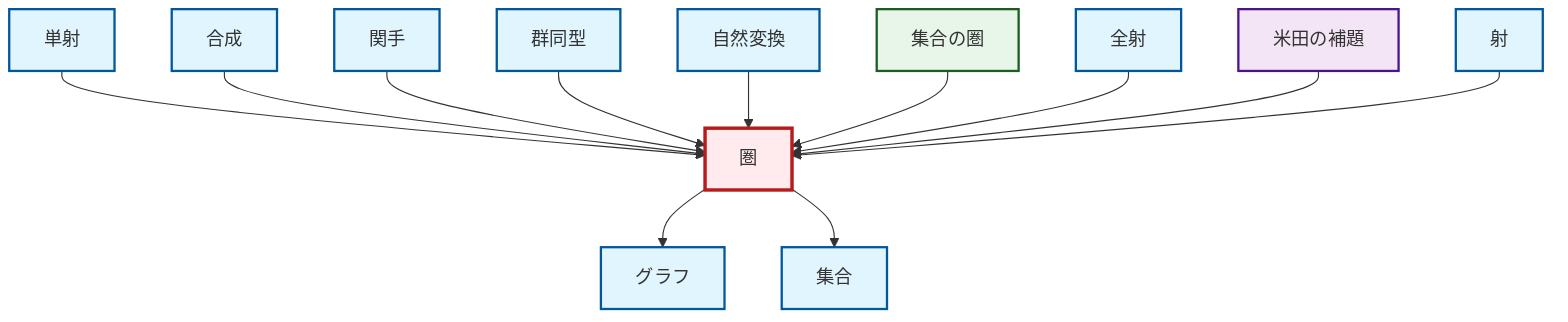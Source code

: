 graph TD
    classDef definition fill:#e1f5fe,stroke:#01579b,stroke-width:2px
    classDef theorem fill:#f3e5f5,stroke:#4a148c,stroke-width:2px
    classDef axiom fill:#fff3e0,stroke:#e65100,stroke-width:2px
    classDef example fill:#e8f5e9,stroke:#1b5e20,stroke-width:2px
    classDef current fill:#ffebee,stroke:#b71c1c,stroke-width:3px
    def-natural-transformation["自然変換"]:::definition
    def-category["圏"]:::definition
    def-graph["グラフ"]:::definition
    def-morphism["射"]:::definition
    def-epimorphism["全射"]:::definition
    def-monomorphism["単射"]:::definition
    ex-set-category["集合の圏"]:::example
    def-composition["合成"]:::definition
    thm-yoneda["米田の補題"]:::theorem
    def-isomorphism["群同型"]:::definition
    def-functor["関手"]:::definition
    def-set["集合"]:::definition
    def-monomorphism --> def-category
    def-composition --> def-category
    def-functor --> def-category
    def-isomorphism --> def-category
    def-natural-transformation --> def-category
    ex-set-category --> def-category
    def-category --> def-graph
    def-epimorphism --> def-category
    def-category --> def-set
    thm-yoneda --> def-category
    def-morphism --> def-category
    class def-category current